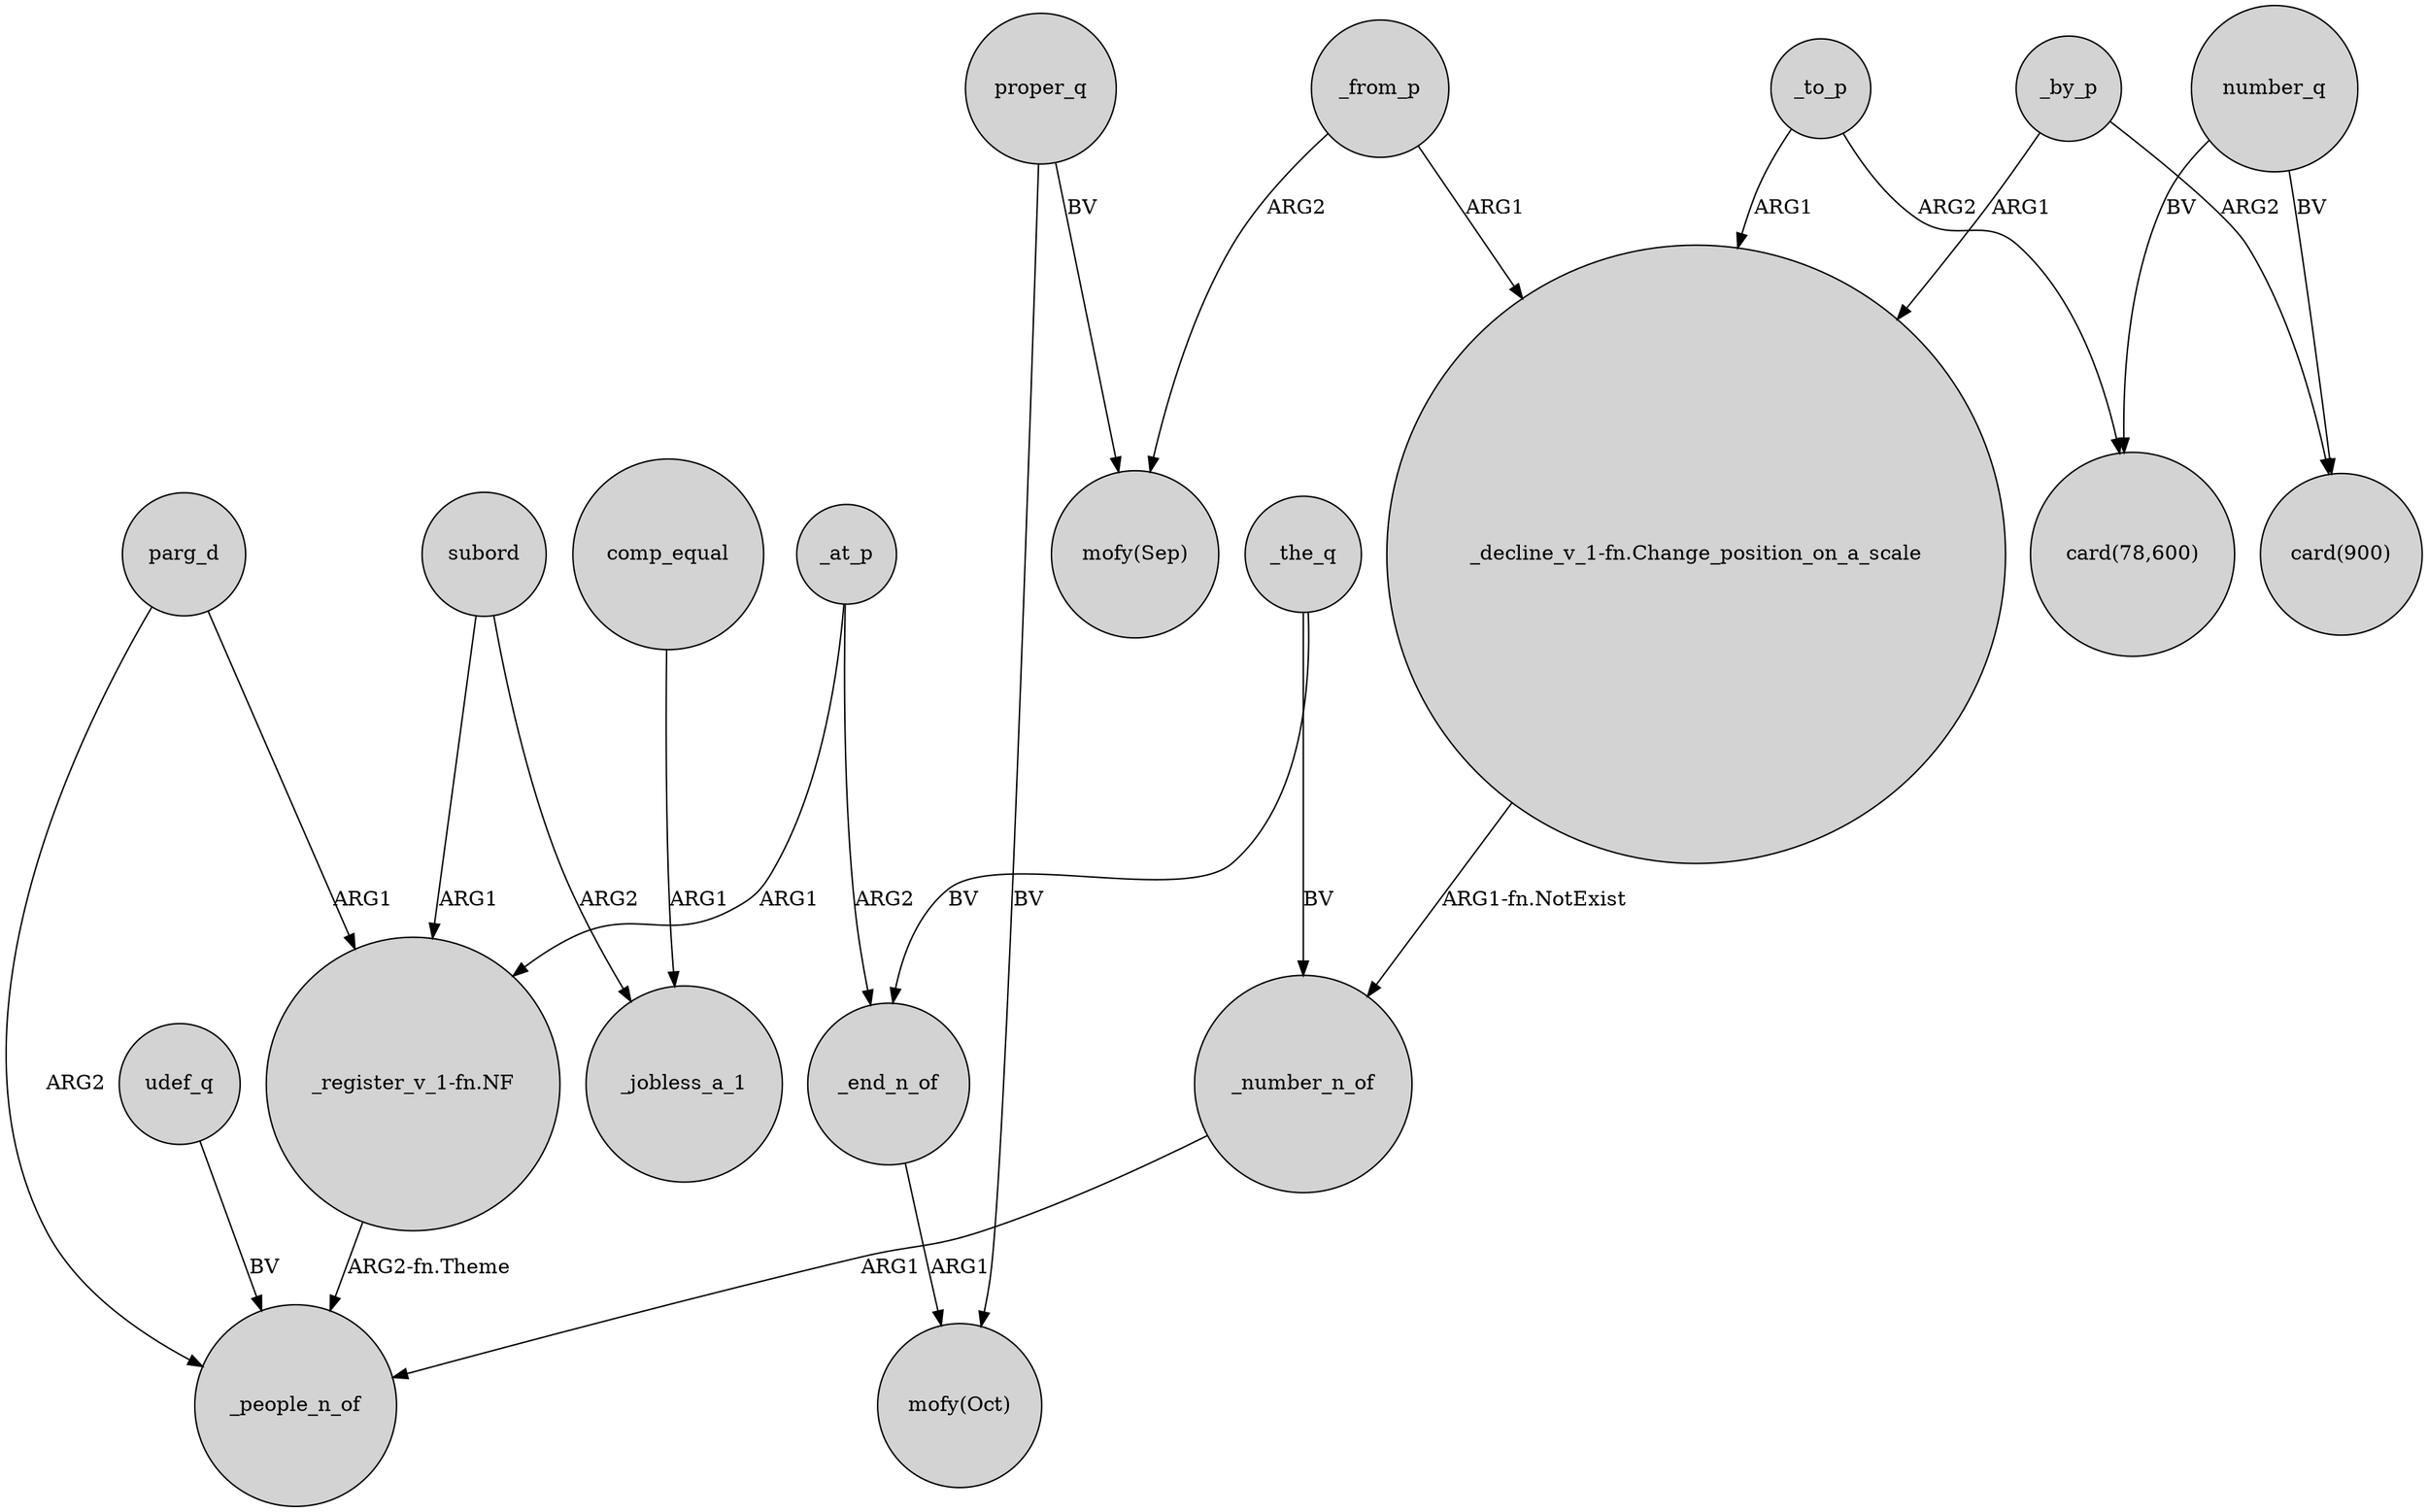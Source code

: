 digraph {
	node [shape=circle style=filled]
	"_decline_v_1-fn.Change_position_on_a_scale" -> _number_n_of [label="ARG1-fn.NotExist"]
	_from_p -> "mofy(Sep)" [label=ARG2]
	_to_p -> "card(78,600)" [label=ARG2]
	_the_q -> _end_n_of [label=BV]
	number_q -> "card(78,600)" [label=BV]
	_at_p -> _end_n_of [label=ARG2]
	_number_n_of -> _people_n_of [label=ARG1]
	parg_d -> "_register_v_1-fn.NF" [label=ARG1]
	_the_q -> _number_n_of [label=BV]
	proper_q -> "mofy(Oct)" [label=BV]
	subord -> "_register_v_1-fn.NF" [label=ARG1]
	proper_q -> "mofy(Sep)" [label=BV]
	_from_p -> "_decline_v_1-fn.Change_position_on_a_scale" [label=ARG1]
	udef_q -> _people_n_of [label=BV]
	parg_d -> _people_n_of [label=ARG2]
	_by_p -> "_decline_v_1-fn.Change_position_on_a_scale" [label=ARG1]
	subord -> _jobless_a_1 [label=ARG2]
	_by_p -> "card(900)" [label=ARG2]
	_at_p -> "_register_v_1-fn.NF" [label=ARG1]
	"_register_v_1-fn.NF" -> _people_n_of [label="ARG2-fn.Theme"]
	comp_equal -> _jobless_a_1 [label=ARG1]
	_end_n_of -> "mofy(Oct)" [label=ARG1]
	number_q -> "card(900)" [label=BV]
	_to_p -> "_decline_v_1-fn.Change_position_on_a_scale" [label=ARG1]
}
